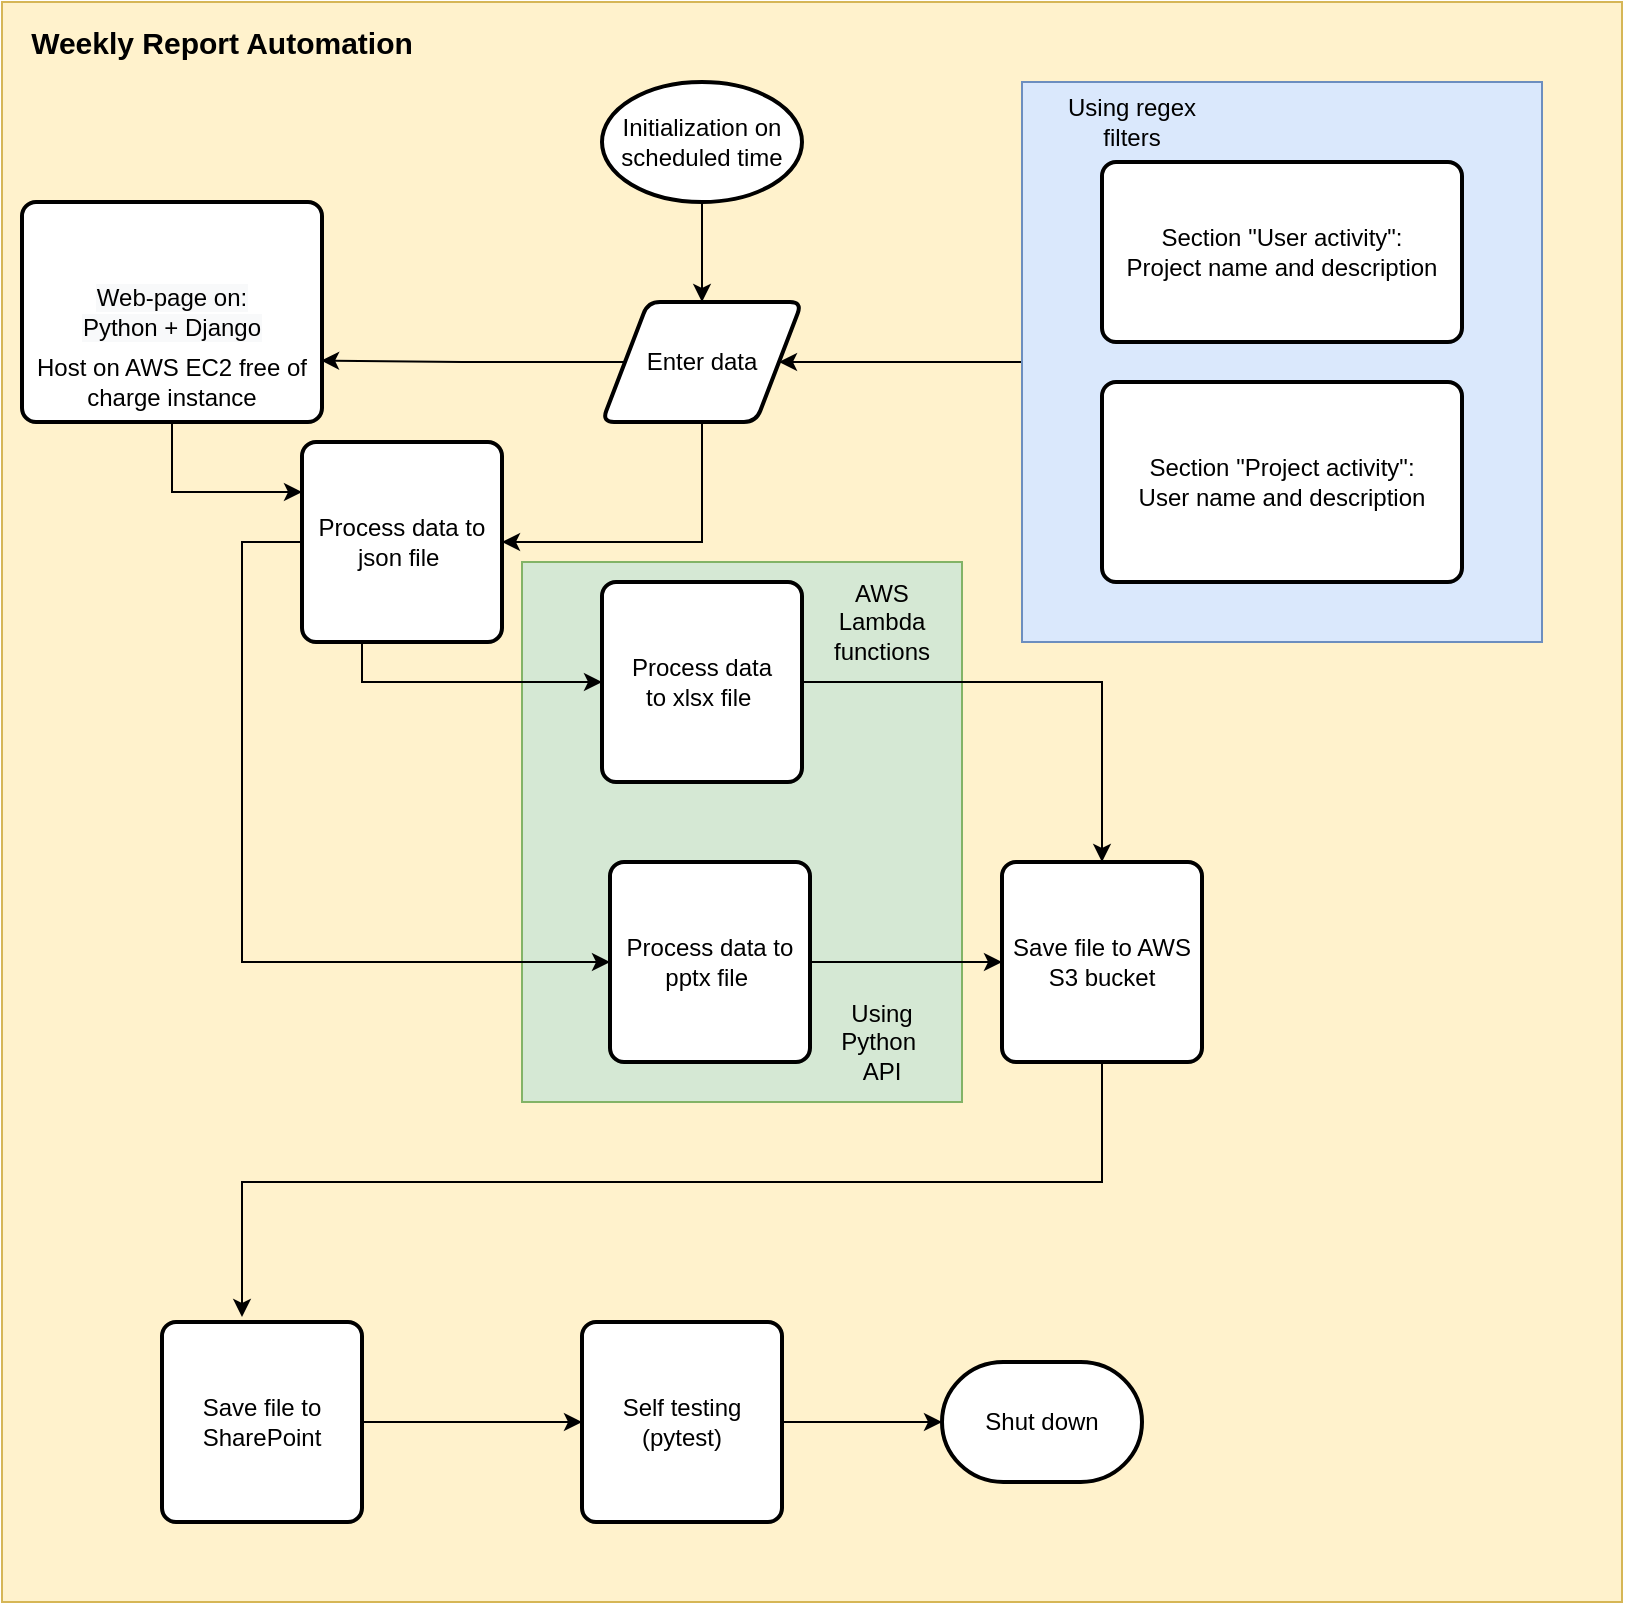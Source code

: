 <mxfile version="15.3.5" type="github">
  <diagram id="BGa-QUlbDWNj89ENAkWv" name="Page-1">
    <mxGraphModel dx="1550" dy="863" grid="1" gridSize="10" guides="1" tooltips="1" connect="1" arrows="1" fold="1" page="1" pageScale="1" pageWidth="827" pageHeight="1169" math="0" shadow="0">
      <root>
        <mxCell id="0" />
        <mxCell id="1" parent="0" />
        <mxCell id="gcjbmGFZdJUQJnV2siwm-32" value="" style="rounded=0;whiteSpace=wrap;html=1;fillColor=#fff2cc;strokeColor=#d6b656;" parent="1" vertex="1">
          <mxGeometry x="10" y="20" width="810" height="800" as="geometry" />
        </mxCell>
        <mxCell id="gcjbmGFZdJUQJnV2siwm-29" value="" style="rounded=0;whiteSpace=wrap;html=1;fillColor=#d5e8d4;strokeColor=#82b366;" parent="1" vertex="1">
          <mxGeometry x="270" y="300" width="220" height="270" as="geometry" />
        </mxCell>
        <mxCell id="gcjbmGFZdJUQJnV2siwm-26" style="edgeStyle=orthogonalEdgeStyle;rounded=0;orthogonalLoop=1;jettySize=auto;html=1;entryX=1;entryY=0.5;entryDx=0;entryDy=0;" parent="1" source="gcjbmGFZdJUQJnV2siwm-24" target="gcjbmGFZdJUQJnV2siwm-2" edge="1">
          <mxGeometry relative="1" as="geometry" />
        </mxCell>
        <mxCell id="gcjbmGFZdJUQJnV2siwm-24" value="" style="rounded=0;whiteSpace=wrap;html=1;fillColor=#dae8fc;strokeColor=#6c8ebf;" parent="1" vertex="1">
          <mxGeometry x="520" y="60" width="260" height="280" as="geometry" />
        </mxCell>
        <mxCell id="gcjbmGFZdJUQJnV2siwm-3" style="edgeStyle=orthogonalEdgeStyle;rounded=0;orthogonalLoop=1;jettySize=auto;html=1;exitX=0.5;exitY=1;exitDx=0;exitDy=0;exitPerimeter=0;entryX=0.5;entryY=0;entryDx=0;entryDy=0;" parent="1" source="gcjbmGFZdJUQJnV2siwm-1" target="gcjbmGFZdJUQJnV2siwm-2" edge="1">
          <mxGeometry relative="1" as="geometry" />
        </mxCell>
        <mxCell id="gcjbmGFZdJUQJnV2siwm-1" value="Initialization on scheduled time" style="strokeWidth=2;html=1;shape=mxgraph.flowchart.start_1;whiteSpace=wrap;" parent="1" vertex="1">
          <mxGeometry x="310" y="60" width="100" height="60" as="geometry" />
        </mxCell>
        <mxCell id="gcjbmGFZdJUQJnV2siwm-5" style="edgeStyle=orthogonalEdgeStyle;rounded=0;orthogonalLoop=1;jettySize=auto;html=1;entryX=1;entryY=0.5;entryDx=0;entryDy=0;" parent="1" source="gcjbmGFZdJUQJnV2siwm-2" target="gcjbmGFZdJUQJnV2siwm-27" edge="1">
          <mxGeometry relative="1" as="geometry">
            <Array as="points">
              <mxPoint x="360" y="290" />
            </Array>
          </mxGeometry>
        </mxCell>
        <mxCell id="44MNopKyukym5RkXpRBw-5" style="edgeStyle=orthogonalEdgeStyle;rounded=0;orthogonalLoop=1;jettySize=auto;html=1;entryX=0.997;entryY=0.721;entryDx=0;entryDy=0;entryPerimeter=0;" parent="1" source="gcjbmGFZdJUQJnV2siwm-2" target="gcjbmGFZdJUQJnV2siwm-21" edge="1">
          <mxGeometry relative="1" as="geometry" />
        </mxCell>
        <mxCell id="gcjbmGFZdJUQJnV2siwm-2" value="Enter data" style="shape=parallelogram;html=1;strokeWidth=2;perimeter=parallelogramPerimeter;whiteSpace=wrap;rounded=1;arcSize=12;size=0.23;" parent="1" vertex="1">
          <mxGeometry x="310" y="170" width="100" height="60" as="geometry" />
        </mxCell>
        <mxCell id="gcjbmGFZdJUQJnV2siwm-9" style="edgeStyle=orthogonalEdgeStyle;rounded=0;orthogonalLoop=1;jettySize=auto;html=1;entryX=0.5;entryY=0;entryDx=0;entryDy=0;" parent="1" source="gcjbmGFZdJUQJnV2siwm-4" target="gcjbmGFZdJUQJnV2siwm-8" edge="1">
          <mxGeometry relative="1" as="geometry" />
        </mxCell>
        <mxCell id="gcjbmGFZdJUQJnV2siwm-4" value="Process data to&amp;nbsp;xlsx file&amp;nbsp;" style="rounded=1;whiteSpace=wrap;html=1;absoluteArcSize=1;arcSize=14;strokeWidth=2;" parent="1" vertex="1">
          <mxGeometry x="310" y="310" width="100" height="100" as="geometry" />
        </mxCell>
        <mxCell id="gcjbmGFZdJUQJnV2siwm-13" style="edgeStyle=orthogonalEdgeStyle;rounded=0;orthogonalLoop=1;jettySize=auto;html=1;entryX=0.4;entryY=-0.025;entryDx=0;entryDy=0;entryPerimeter=0;exitX=0.5;exitY=1;exitDx=0;exitDy=0;" parent="1" source="gcjbmGFZdJUQJnV2siwm-8" target="gcjbmGFZdJUQJnV2siwm-12" edge="1">
          <mxGeometry relative="1" as="geometry">
            <Array as="points">
              <mxPoint x="560" y="610" />
              <mxPoint x="130" y="610" />
            </Array>
          </mxGeometry>
        </mxCell>
        <mxCell id="gcjbmGFZdJUQJnV2siwm-6" value="&lt;span&gt;Process data to pptx file&amp;nbsp;&lt;/span&gt;" style="rounded=1;whiteSpace=wrap;html=1;absoluteArcSize=1;arcSize=14;strokeWidth=2;" parent="1" vertex="1">
          <mxGeometry x="314" y="450" width="100" height="100" as="geometry" />
        </mxCell>
        <mxCell id="gcjbmGFZdJUQJnV2siwm-8" value="Save file to AWS S3 bucket" style="rounded=1;whiteSpace=wrap;html=1;absoluteArcSize=1;arcSize=14;strokeWidth=2;" parent="1" vertex="1">
          <mxGeometry x="510" y="450" width="100" height="100" as="geometry" />
        </mxCell>
        <mxCell id="gcjbmGFZdJUQJnV2siwm-15" value="" style="edgeStyle=orthogonalEdgeStyle;rounded=0;orthogonalLoop=1;jettySize=auto;html=1;" parent="1" source="gcjbmGFZdJUQJnV2siwm-12" target="gcjbmGFZdJUQJnV2siwm-14" edge="1">
          <mxGeometry relative="1" as="geometry" />
        </mxCell>
        <mxCell id="gcjbmGFZdJUQJnV2siwm-12" value="Save file to SharePoint" style="rounded=1;whiteSpace=wrap;html=1;absoluteArcSize=1;arcSize=14;strokeWidth=2;" parent="1" vertex="1">
          <mxGeometry x="90" y="680" width="100" height="100" as="geometry" />
        </mxCell>
        <mxCell id="gcjbmGFZdJUQJnV2siwm-17" style="edgeStyle=orthogonalEdgeStyle;rounded=0;orthogonalLoop=1;jettySize=auto;html=1;exitX=1;exitY=0.5;exitDx=0;exitDy=0;entryX=0;entryY=0.5;entryDx=0;entryDy=0;entryPerimeter=0;" parent="1" source="gcjbmGFZdJUQJnV2siwm-14" target="gcjbmGFZdJUQJnV2siwm-16" edge="1">
          <mxGeometry relative="1" as="geometry" />
        </mxCell>
        <mxCell id="gcjbmGFZdJUQJnV2siwm-14" value="Self testing (pytest)" style="rounded=1;whiteSpace=wrap;html=1;absoluteArcSize=1;arcSize=14;strokeWidth=2;" parent="1" vertex="1">
          <mxGeometry x="300" y="680" width="100" height="100" as="geometry" />
        </mxCell>
        <mxCell id="gcjbmGFZdJUQJnV2siwm-16" value="Shut down" style="strokeWidth=2;html=1;shape=mxgraph.flowchart.terminator;whiteSpace=wrap;" parent="1" vertex="1">
          <mxGeometry x="480" y="700" width="100" height="60" as="geometry" />
        </mxCell>
        <mxCell id="44MNopKyukym5RkXpRBw-6" style="edgeStyle=orthogonalEdgeStyle;rounded=0;orthogonalLoop=1;jettySize=auto;html=1;exitX=0.5;exitY=1;exitDx=0;exitDy=0;entryX=0;entryY=0.25;entryDx=0;entryDy=0;" parent="1" source="gcjbmGFZdJUQJnV2siwm-21" target="gcjbmGFZdJUQJnV2siwm-27" edge="1">
          <mxGeometry relative="1" as="geometry" />
        </mxCell>
        <mxCell id="gcjbmGFZdJUQJnV2siwm-21" value="&#xa;&#xa;&lt;span style=&quot;color: rgb(0, 0, 0); font-family: helvetica; font-size: 12px; font-style: normal; font-weight: 400; letter-spacing: normal; text-align: center; text-indent: 0px; text-transform: none; word-spacing: 0px; background-color: rgb(248, 249, 250); display: inline; float: none;&quot;&gt;Web-page on:&lt;/span&gt;&lt;br style=&quot;color: rgb(0, 0, 0); font-family: helvetica; font-size: 12px; font-style: normal; font-weight: 400; letter-spacing: normal; text-align: center; text-indent: 0px; text-transform: none; word-spacing: 0px; background-color: rgb(248, 249, 250);&quot;&gt;&lt;span style=&quot;color: rgb(0, 0, 0); font-family: helvetica; font-size: 12px; font-style: normal; font-weight: 400; letter-spacing: normal; text-align: center; text-indent: 0px; text-transform: none; word-spacing: 0px; background-color: rgb(248, 249, 250); display: inline; float: none;&quot;&gt;Python + Django&lt;/span&gt;&#xa;&#xa;" style="rounded=1;whiteSpace=wrap;html=1;absoluteArcSize=1;arcSize=14;strokeWidth=2;" parent="1" vertex="1">
          <mxGeometry x="20" y="120" width="150" height="110" as="geometry" />
        </mxCell>
        <mxCell id="gcjbmGFZdJUQJnV2siwm-22" value="Section &quot;Project activity&quot;:&lt;br&gt;User name and description" style="rounded=1;whiteSpace=wrap;html=1;absoluteArcSize=1;arcSize=14;strokeWidth=2;" parent="1" vertex="1">
          <mxGeometry x="560" y="210" width="180" height="100" as="geometry" />
        </mxCell>
        <mxCell id="gcjbmGFZdJUQJnV2siwm-23" value="Section &quot;User activity&quot;:&lt;br&gt;Project name and description" style="rounded=1;whiteSpace=wrap;html=1;absoluteArcSize=1;arcSize=14;strokeWidth=2;" parent="1" vertex="1">
          <mxGeometry x="560" y="100" width="180" height="90" as="geometry" />
        </mxCell>
        <mxCell id="gcjbmGFZdJUQJnV2siwm-25" value="Using regex filters" style="text;html=1;strokeColor=none;fillColor=none;align=center;verticalAlign=middle;whiteSpace=wrap;rounded=0;" parent="1" vertex="1">
          <mxGeometry x="530" y="70" width="90" height="20" as="geometry" />
        </mxCell>
        <mxCell id="gcjbmGFZdJUQJnV2siwm-28" style="edgeStyle=orthogonalEdgeStyle;rounded=0;orthogonalLoop=1;jettySize=auto;html=1;entryX=0;entryY=0.5;entryDx=0;entryDy=0;" parent="1" source="gcjbmGFZdJUQJnV2siwm-27" target="gcjbmGFZdJUQJnV2siwm-4" edge="1">
          <mxGeometry relative="1" as="geometry">
            <Array as="points">
              <mxPoint x="190" y="360" />
            </Array>
          </mxGeometry>
        </mxCell>
        <mxCell id="44MNopKyukym5RkXpRBw-2" style="edgeStyle=orthogonalEdgeStyle;rounded=0;orthogonalLoop=1;jettySize=auto;html=1;entryX=0;entryY=0.5;entryDx=0;entryDy=0;" parent="1" source="gcjbmGFZdJUQJnV2siwm-27" target="gcjbmGFZdJUQJnV2siwm-6" edge="1">
          <mxGeometry relative="1" as="geometry">
            <Array as="points">
              <mxPoint x="130" y="290" />
              <mxPoint x="130" y="500" />
            </Array>
          </mxGeometry>
        </mxCell>
        <mxCell id="gcjbmGFZdJUQJnV2siwm-27" value="Process data to json file&amp;nbsp;" style="rounded=1;whiteSpace=wrap;html=1;absoluteArcSize=1;arcSize=14;strokeWidth=2;" parent="1" vertex="1">
          <mxGeometry x="160" y="240" width="100" height="100" as="geometry" />
        </mxCell>
        <mxCell id="gcjbmGFZdJUQJnV2siwm-30" value="Using Python&amp;nbsp; API" style="text;html=1;strokeColor=none;fillColor=none;align=center;verticalAlign=middle;whiteSpace=wrap;rounded=0;" parent="1" vertex="1">
          <mxGeometry x="420" y="530" width="60" height="20" as="geometry" />
        </mxCell>
        <mxCell id="gcjbmGFZdJUQJnV2siwm-34" value="Host on AWS EC2 free of charge instance" style="text;html=1;strokeColor=none;fillColor=none;align=center;verticalAlign=middle;whiteSpace=wrap;rounded=0;" parent="1" vertex="1">
          <mxGeometry x="20" y="200" width="150" height="20" as="geometry" />
        </mxCell>
        <mxCell id="44MNopKyukym5RkXpRBw-3" value="AWS Lambda functions" style="text;html=1;strokeColor=none;fillColor=none;align=center;verticalAlign=middle;whiteSpace=wrap;rounded=0;" parent="1" vertex="1">
          <mxGeometry x="430" y="320" width="40" height="20" as="geometry" />
        </mxCell>
        <mxCell id="44MNopKyukym5RkXpRBw-7" value="&lt;b&gt;&lt;font style=&quot;font-size: 15px&quot;&gt;Weekly Report Automation&lt;/font&gt;&lt;/b&gt;" style="text;html=1;strokeColor=none;fillColor=none;align=center;verticalAlign=middle;whiteSpace=wrap;rounded=0;" parent="1" vertex="1">
          <mxGeometry x="20" y="30" width="200" height="20" as="geometry" />
        </mxCell>
        <mxCell id="N_JPloJ4XDJj4rgyLmHC-5" style="edgeStyle=orthogonalEdgeStyle;rounded=0;orthogonalLoop=1;jettySize=auto;html=1;entryX=0;entryY=0.5;entryDx=0;entryDy=0;exitX=1;exitY=0.5;exitDx=0;exitDy=0;" edge="1" parent="1" source="gcjbmGFZdJUQJnV2siwm-6" target="gcjbmGFZdJUQJnV2siwm-8">
          <mxGeometry relative="1" as="geometry">
            <mxPoint x="420" y="370" as="sourcePoint" />
            <mxPoint x="560" y="460" as="targetPoint" />
          </mxGeometry>
        </mxCell>
      </root>
    </mxGraphModel>
  </diagram>
</mxfile>
